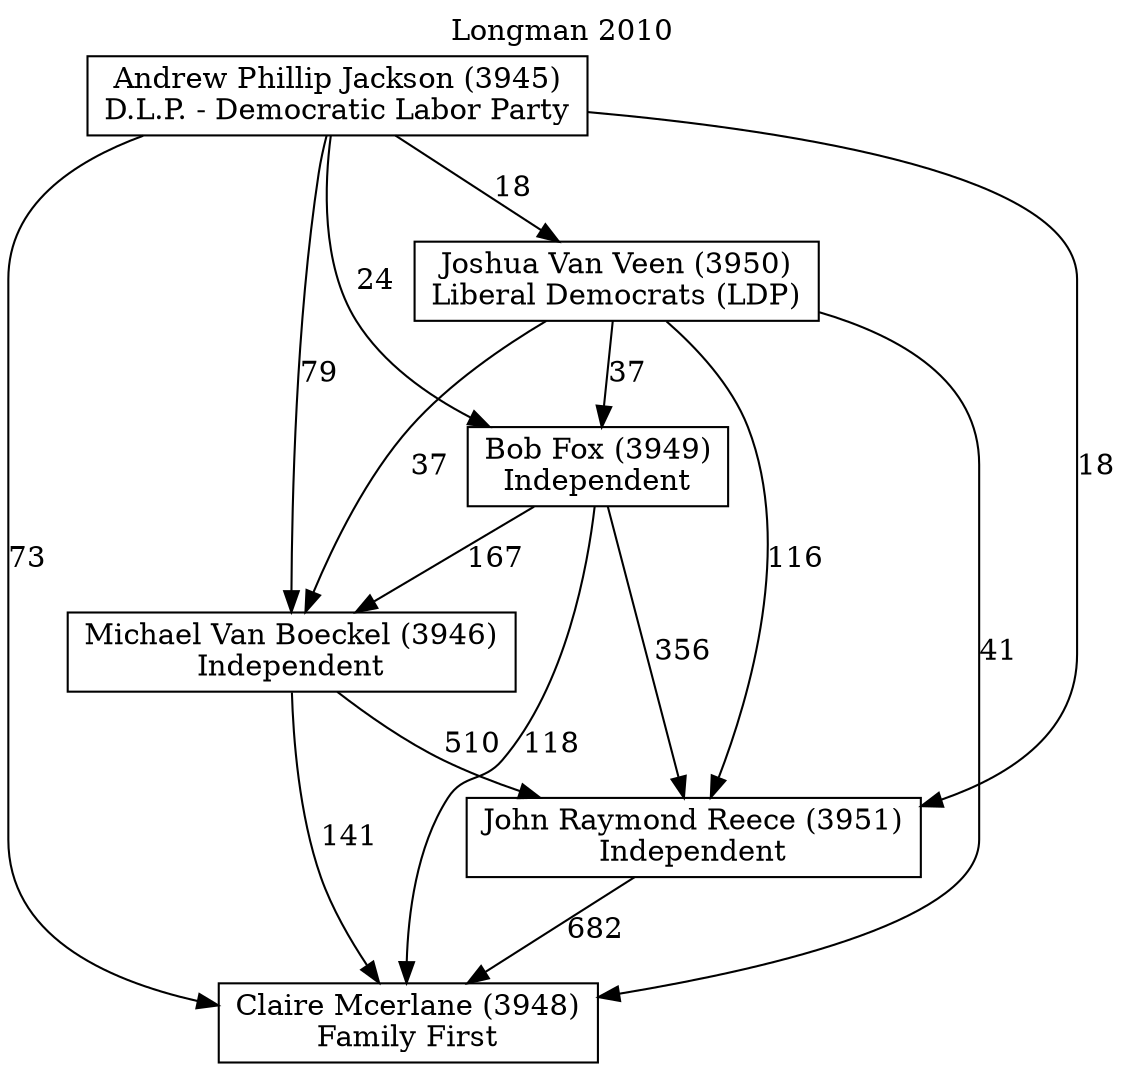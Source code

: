 // House preference flow
digraph "Claire Mcerlane (3948)_Longman_2010" {
	graph [label="Longman 2010" labelloc=t mclimit=10]
	node [shape=box]
	"Claire Mcerlane (3948)" [label="Claire Mcerlane (3948)
Family First"]
	"John Raymond Reece (3951)" [label="John Raymond Reece (3951)
Independent"]
	"Michael Van Boeckel (3946)" [label="Michael Van Boeckel (3946)
Independent"]
	"Bob Fox (3949)" [label="Bob Fox (3949)
Independent"]
	"Joshua Van Veen (3950)" [label="Joshua Van Veen (3950)
Liberal Democrats (LDP)"]
	"Andrew Phillip Jackson (3945)" [label="Andrew Phillip Jackson (3945)
D.L.P. - Democratic Labor Party"]
	"John Raymond Reece (3951)" -> "Claire Mcerlane (3948)" [label=682]
	"Michael Van Boeckel (3946)" -> "John Raymond Reece (3951)" [label=510]
	"Bob Fox (3949)" -> "Michael Van Boeckel (3946)" [label=167]
	"Joshua Van Veen (3950)" -> "Bob Fox (3949)" [label=37]
	"Andrew Phillip Jackson (3945)" -> "Joshua Van Veen (3950)" [label=18]
	"Michael Van Boeckel (3946)" -> "Claire Mcerlane (3948)" [label=141]
	"Bob Fox (3949)" -> "Claire Mcerlane (3948)" [label=118]
	"Joshua Van Veen (3950)" -> "Claire Mcerlane (3948)" [label=41]
	"Andrew Phillip Jackson (3945)" -> "Claire Mcerlane (3948)" [label=73]
	"Andrew Phillip Jackson (3945)" -> "Bob Fox (3949)" [label=24]
	"Joshua Van Veen (3950)" -> "Michael Van Boeckel (3946)" [label=37]
	"Andrew Phillip Jackson (3945)" -> "Michael Van Boeckel (3946)" [label=79]
	"Bob Fox (3949)" -> "John Raymond Reece (3951)" [label=356]
	"Joshua Van Veen (3950)" -> "John Raymond Reece (3951)" [label=116]
	"Andrew Phillip Jackson (3945)" -> "John Raymond Reece (3951)" [label=18]
}
